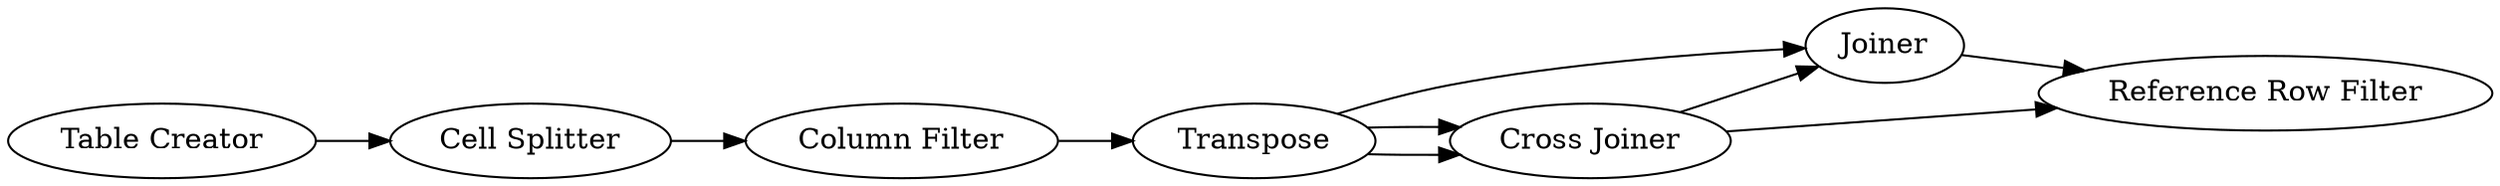 digraph {
	1 [label="Table Creator"]
	2 [label="Cell Splitter"]
	3 [label=Transpose]
	4 [label="Cross Joiner"]
	5 [label="Column Filter"]
	6 [label=Joiner]
	7 [label="Reference Row Filter"]
	1 -> 2
	2 -> 5
	3 -> 4
	3 -> 4
	3 -> 6
	4 -> 6
	4 -> 7
	5 -> 3
	6 -> 7
	rankdir=LR
}

